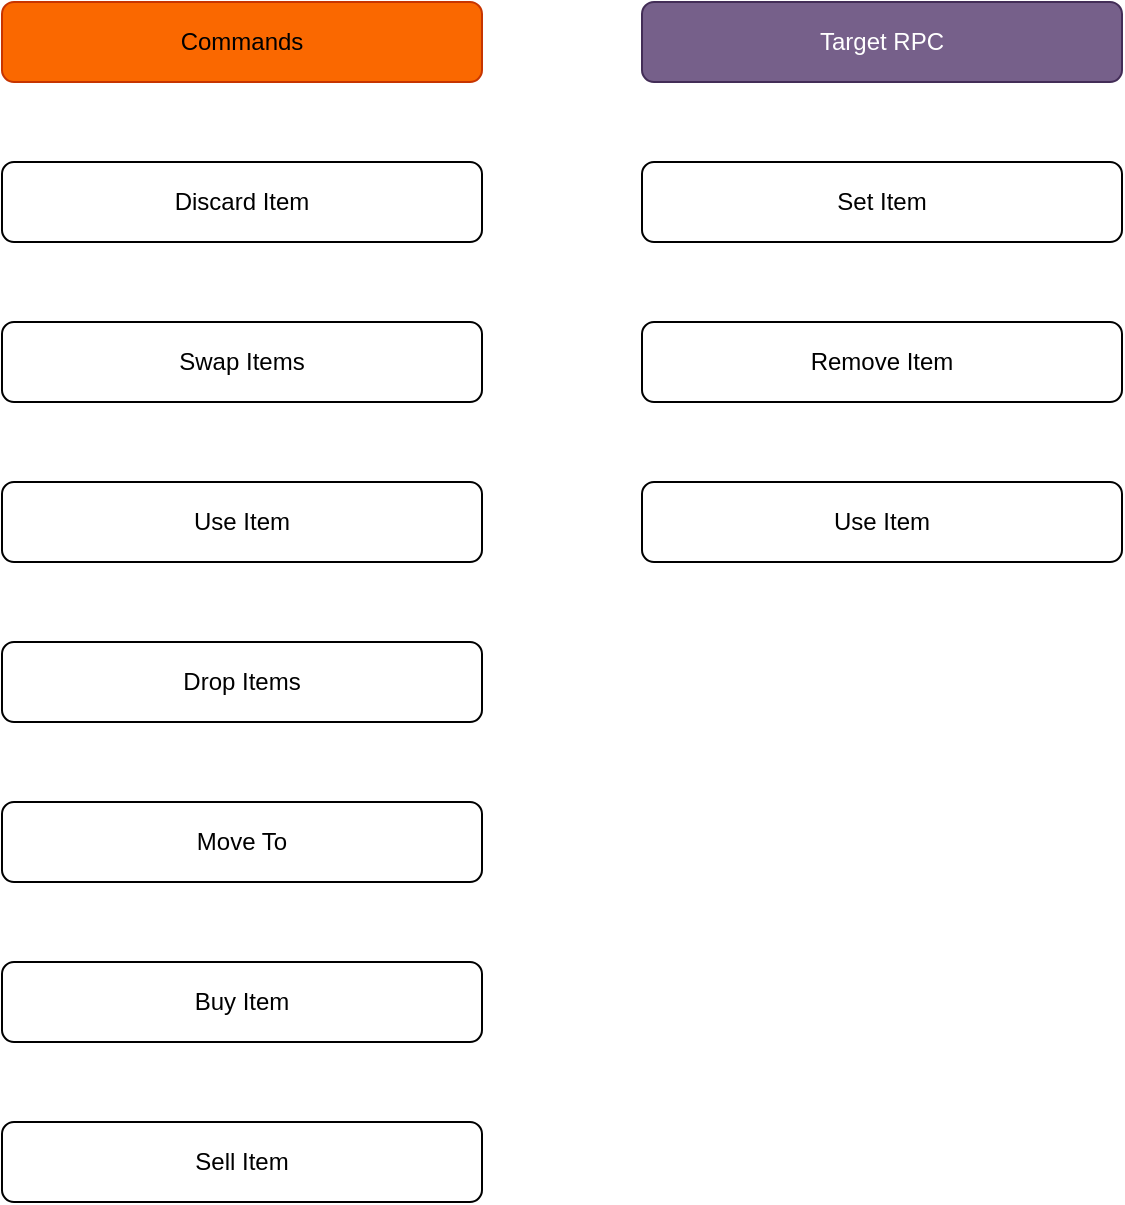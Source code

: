 <mxfile version="22.1.0" type="github">
  <diagram name="Pagina-1" id="E0xMtBlN9NAYeZpKMJQF">
    <mxGraphModel dx="2110" dy="5474" grid="1" gridSize="10" guides="1" tooltips="1" connect="1" arrows="1" fold="1" page="1" pageScale="1" pageWidth="3300" pageHeight="4681" math="0" shadow="0">
      <root>
        <mxCell id="0" />
        <mxCell id="1" parent="0" />
        <mxCell id="uvAS9vghS9VJ5YGzhN3P-1" value="Discard Item&lt;br&gt;" style="rounded=1;whiteSpace=wrap;html=1;" vertex="1" parent="1">
          <mxGeometry x="120" y="-4520" width="240" height="40" as="geometry" />
        </mxCell>
        <mxCell id="uvAS9vghS9VJ5YGzhN3P-2" value="Swap Items" style="rounded=1;whiteSpace=wrap;html=1;" vertex="1" parent="1">
          <mxGeometry x="120" y="-4440" width="240" height="40" as="geometry" />
        </mxCell>
        <mxCell id="uvAS9vghS9VJ5YGzhN3P-3" value="Set Item" style="rounded=1;whiteSpace=wrap;html=1;" vertex="1" parent="1">
          <mxGeometry x="440" y="-4520" width="240" height="40" as="geometry" />
        </mxCell>
        <mxCell id="uvAS9vghS9VJ5YGzhN3P-4" value="Remove Item" style="rounded=1;whiteSpace=wrap;html=1;" vertex="1" parent="1">
          <mxGeometry x="440" y="-4440" width="240" height="40" as="geometry" />
        </mxCell>
        <mxCell id="uvAS9vghS9VJ5YGzhN3P-5" value="Commands&lt;br&gt;" style="rounded=1;whiteSpace=wrap;html=1;fillColor=#fa6800;strokeColor=#C73500;fontColor=#000000;" vertex="1" parent="1">
          <mxGeometry x="120" y="-4600" width="240" height="40" as="geometry" />
        </mxCell>
        <mxCell id="uvAS9vghS9VJ5YGzhN3P-6" value="Target RPC" style="rounded=1;whiteSpace=wrap;html=1;fillColor=#76608a;strokeColor=#432D57;fontColor=#ffffff;" vertex="1" parent="1">
          <mxGeometry x="440" y="-4600" width="240" height="40" as="geometry" />
        </mxCell>
        <mxCell id="uvAS9vghS9VJ5YGzhN3P-7" value="Use Item&lt;br&gt;" style="rounded=1;whiteSpace=wrap;html=1;" vertex="1" parent="1">
          <mxGeometry x="120" y="-4360" width="240" height="40" as="geometry" />
        </mxCell>
        <mxCell id="uvAS9vghS9VJ5YGzhN3P-8" value="Drop Items" style="rounded=1;whiteSpace=wrap;html=1;" vertex="1" parent="1">
          <mxGeometry x="120" y="-4280" width="240" height="40" as="geometry" />
        </mxCell>
        <mxCell id="uvAS9vghS9VJ5YGzhN3P-9" value="Use Item&lt;br&gt;" style="rounded=1;whiteSpace=wrap;html=1;" vertex="1" parent="1">
          <mxGeometry x="440" y="-4360" width="240" height="40" as="geometry" />
        </mxCell>
        <mxCell id="uvAS9vghS9VJ5YGzhN3P-10" value="Move To" style="rounded=1;whiteSpace=wrap;html=1;" vertex="1" parent="1">
          <mxGeometry x="120" y="-4200" width="240" height="40" as="geometry" />
        </mxCell>
        <mxCell id="uvAS9vghS9VJ5YGzhN3P-11" value="Buy Item" style="rounded=1;whiteSpace=wrap;html=1;" vertex="1" parent="1">
          <mxGeometry x="120" y="-4120" width="240" height="40" as="geometry" />
        </mxCell>
        <mxCell id="uvAS9vghS9VJ5YGzhN3P-12" value="Sell Item" style="rounded=1;whiteSpace=wrap;html=1;" vertex="1" parent="1">
          <mxGeometry x="120" y="-4040" width="240" height="40" as="geometry" />
        </mxCell>
      </root>
    </mxGraphModel>
  </diagram>
</mxfile>
